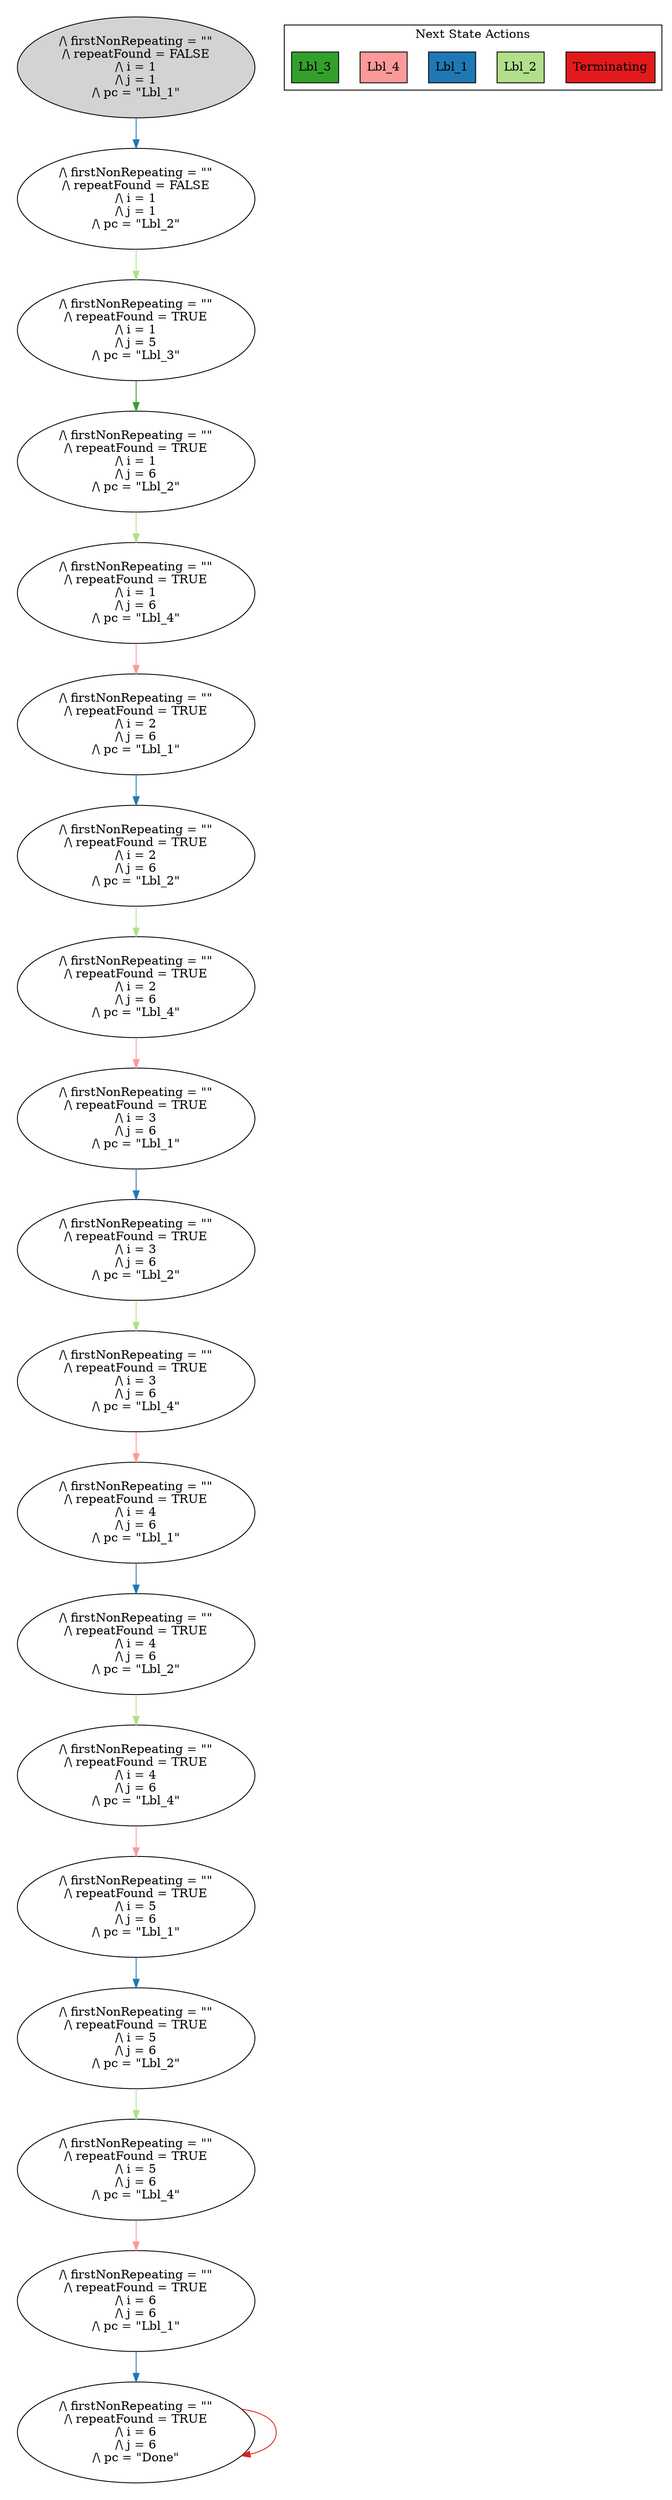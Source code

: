strict digraph DiskGraph {
edge [colorscheme="paired12"]
nodesep=0.35;
subgraph cluster_graph {
color="white";
-7568048916768920351 [label="/\\ firstNonRepeating = \"\"\n/\\ repeatFound = FALSE\n/\\ i = 1\n/\\ j = 1\n/\\ pc = \"Lbl_1\"",style = filled]
-7568048916768920351 -> -5403740621308080359 [label="",color="2",fontcolor="2"];
-5403740621308080359 [label="/\\ firstNonRepeating = \"\"\n/\\ repeatFound = FALSE\n/\\ i = 1\n/\\ j = 1\n/\\ pc = \"Lbl_2\""];
-5403740621308080359 -> 469877297127267236 [label="",color="3",fontcolor="3"];
469877297127267236 [label="/\\ firstNonRepeating = \"\"\n/\\ repeatFound = TRUE\n/\\ i = 1\n/\\ j = 5\n/\\ pc = \"Lbl_3\""];
469877297127267236 -> 6373555710970032408 [label="",color="4",fontcolor="4"];
6373555710970032408 [label="/\\ firstNonRepeating = \"\"\n/\\ repeatFound = TRUE\n/\\ i = 1\n/\\ j = 6\n/\\ pc = \"Lbl_2\""];
6373555710970032408 -> 2271697690910242536 [label="",color="3",fontcolor="3"];
2271697690910242536 [label="/\\ firstNonRepeating = \"\"\n/\\ repeatFound = TRUE\n/\\ i = 1\n/\\ j = 6\n/\\ pc = \"Lbl_4\""];
2271697690910242536 -> 1736830252032763923 [label="",color="5",fontcolor="5"];
1736830252032763923 [label="/\\ firstNonRepeating = \"\"\n/\\ repeatFound = TRUE\n/\\ i = 2\n/\\ j = 6\n/\\ pc = \"Lbl_1\""];
1736830252032763923 -> 4314616651089742827 [label="",color="2",fontcolor="2"];
4314616651089742827 [label="/\\ firstNonRepeating = \"\"\n/\\ repeatFound = TRUE\n/\\ i = 2\n/\\ j = 6\n/\\ pc = \"Lbl_2\""];
4314616651089742827 -> 8941126160716188699 [label="",color="3",fontcolor="3"];
8941126160716188699 [label="/\\ firstNonRepeating = \"\"\n/\\ repeatFound = TRUE\n/\\ i = 2\n/\\ j = 6\n/\\ pc = \"Lbl_4\""];
8941126160716188699 -> -5801830891116791515 [label="",color="5",fontcolor="5"];
-5801830891116791515 [label="/\\ firstNonRepeating = \"\"\n/\\ repeatFound = TRUE\n/\\ i = 3\n/\\ j = 6\n/\\ pc = \"Lbl_1\""];
-5801830891116791515 -> -8322321597512262947 [label="",color="2",fontcolor="2"];
-8322321597512262947 [label="/\\ firstNonRepeating = \"\"\n/\\ repeatFound = TRUE\n/\\ i = 3\n/\\ j = 6\n/\\ pc = \"Lbl_2\""];
-8322321597512262947 -> -3786130096126419667 [label="",color="3",fontcolor="3"];
-3786130096126419667 [label="/\\ firstNonRepeating = \"\"\n/\\ repeatFound = TRUE\n/\\ i = 3\n/\\ j = 6\n/\\ pc = \"Lbl_4\""];
-3786130096126419667 -> -2360569741891969547 [label="",color="5",fontcolor="5"];
-2360569741891969547 [label="/\\ firstNonRepeating = \"\"\n/\\ repeatFound = TRUE\n/\\ i = 4\n/\\ j = 6\n/\\ pc = \"Lbl_1\""];
-2360569741891969547 -> -232076938177511923 [label="",color="2",fontcolor="2"];
-232076938177511923 [label="/\\ firstNonRepeating = \"\"\n/\\ repeatFound = TRUE\n/\\ i = 4\n/\\ j = 6\n/\\ pc = \"Lbl_2\""];
-232076938177511923 -> -4957718390461548035 [label="",color="3",fontcolor="3"];
-4957718390461548035 [label="/\\ firstNonRepeating = \"\"\n/\\ repeatFound = TRUE\n/\\ i = 4\n/\\ j = 6\n/\\ pc = \"Lbl_4\""];
-4957718390461548035 -> 7519927472473148611 [label="",color="5",fontcolor="5"];
7519927472473148611 [label="/\\ firstNonRepeating = \"\"\n/\\ repeatFound = TRUE\n/\\ i = 5\n/\\ j = 6\n/\\ pc = \"Lbl_1\""];
7519927472473148611 -> 5451267750780907323 [label="",color="2",fontcolor="2"];
5451267750780907323 [label="/\\ firstNonRepeating = \"\"\n/\\ repeatFound = TRUE\n/\\ i = 5\n/\\ j = 6\n/\\ pc = \"Lbl_2\""];
5451267750780907323 -> 888072269653797067 [label="",color="3",fontcolor="3"];
888072269653797067 [label="/\\ firstNonRepeating = \"\"\n/\\ repeatFound = TRUE\n/\\ i = 5\n/\\ j = 6\n/\\ pc = \"Lbl_4\""];
888072269653797067 -> 851134067805124144 [label="",color="5",fontcolor="5"];
851134067805124144 [label="/\\ firstNonRepeating = \"\"\n/\\ repeatFound = TRUE\n/\\ i = 6\n/\\ j = 6\n/\\ pc = \"Lbl_1\""];
851134067805124144 -> -7789314640318842976 [label="",color="2",fontcolor="2"];
-7789314640318842976 [label="/\\ firstNonRepeating = \"\"\n/\\ repeatFound = TRUE\n/\\ i = 6\n/\\ j = 6\n/\\ pc = \"Done\""];
-7789314640318842976 -> -7789314640318842976 [label="",color="6",fontcolor="6"];
{rank = same; -7568048916768920351;}
{rank = same; -5403740621308080359;}
{rank = same; 469877297127267236;}
{rank = same; 6373555710970032408;}
{rank = same; 2271697690910242536;}
{rank = same; 1736830252032763923;}
{rank = same; 4314616651089742827;}
{rank = same; 8941126160716188699;}
{rank = same; -5801830891116791515;}
{rank = same; -8322321597512262947;}
{rank = same; -3786130096126419667;}
{rank = same; -2360569741891969547;}
{rank = same; -232076938177511923;}
{rank = same; -4957718390461548035;}
{rank = same; 7519927472473148611;}
{rank = same; 5451267750780907323;}
{rank = same; 888072269653797067;}
{rank = same; 851134067805124144;}
{rank = same; -7789314640318842976;}
}
subgraph cluster_legend {graph[style=bold];label = "Next State Actions" style="solid"
node [ labeljust="l",colorscheme="paired12",style=filled,shape=record ]
Terminating [label="Terminating",fillcolor=6]
Lbl_2 [label="Lbl_2",fillcolor=3]
Lbl_1 [label="Lbl_1",fillcolor=2]
Lbl_4 [label="Lbl_4",fillcolor=5]
Lbl_3 [label="Lbl_3",fillcolor=4]
}}